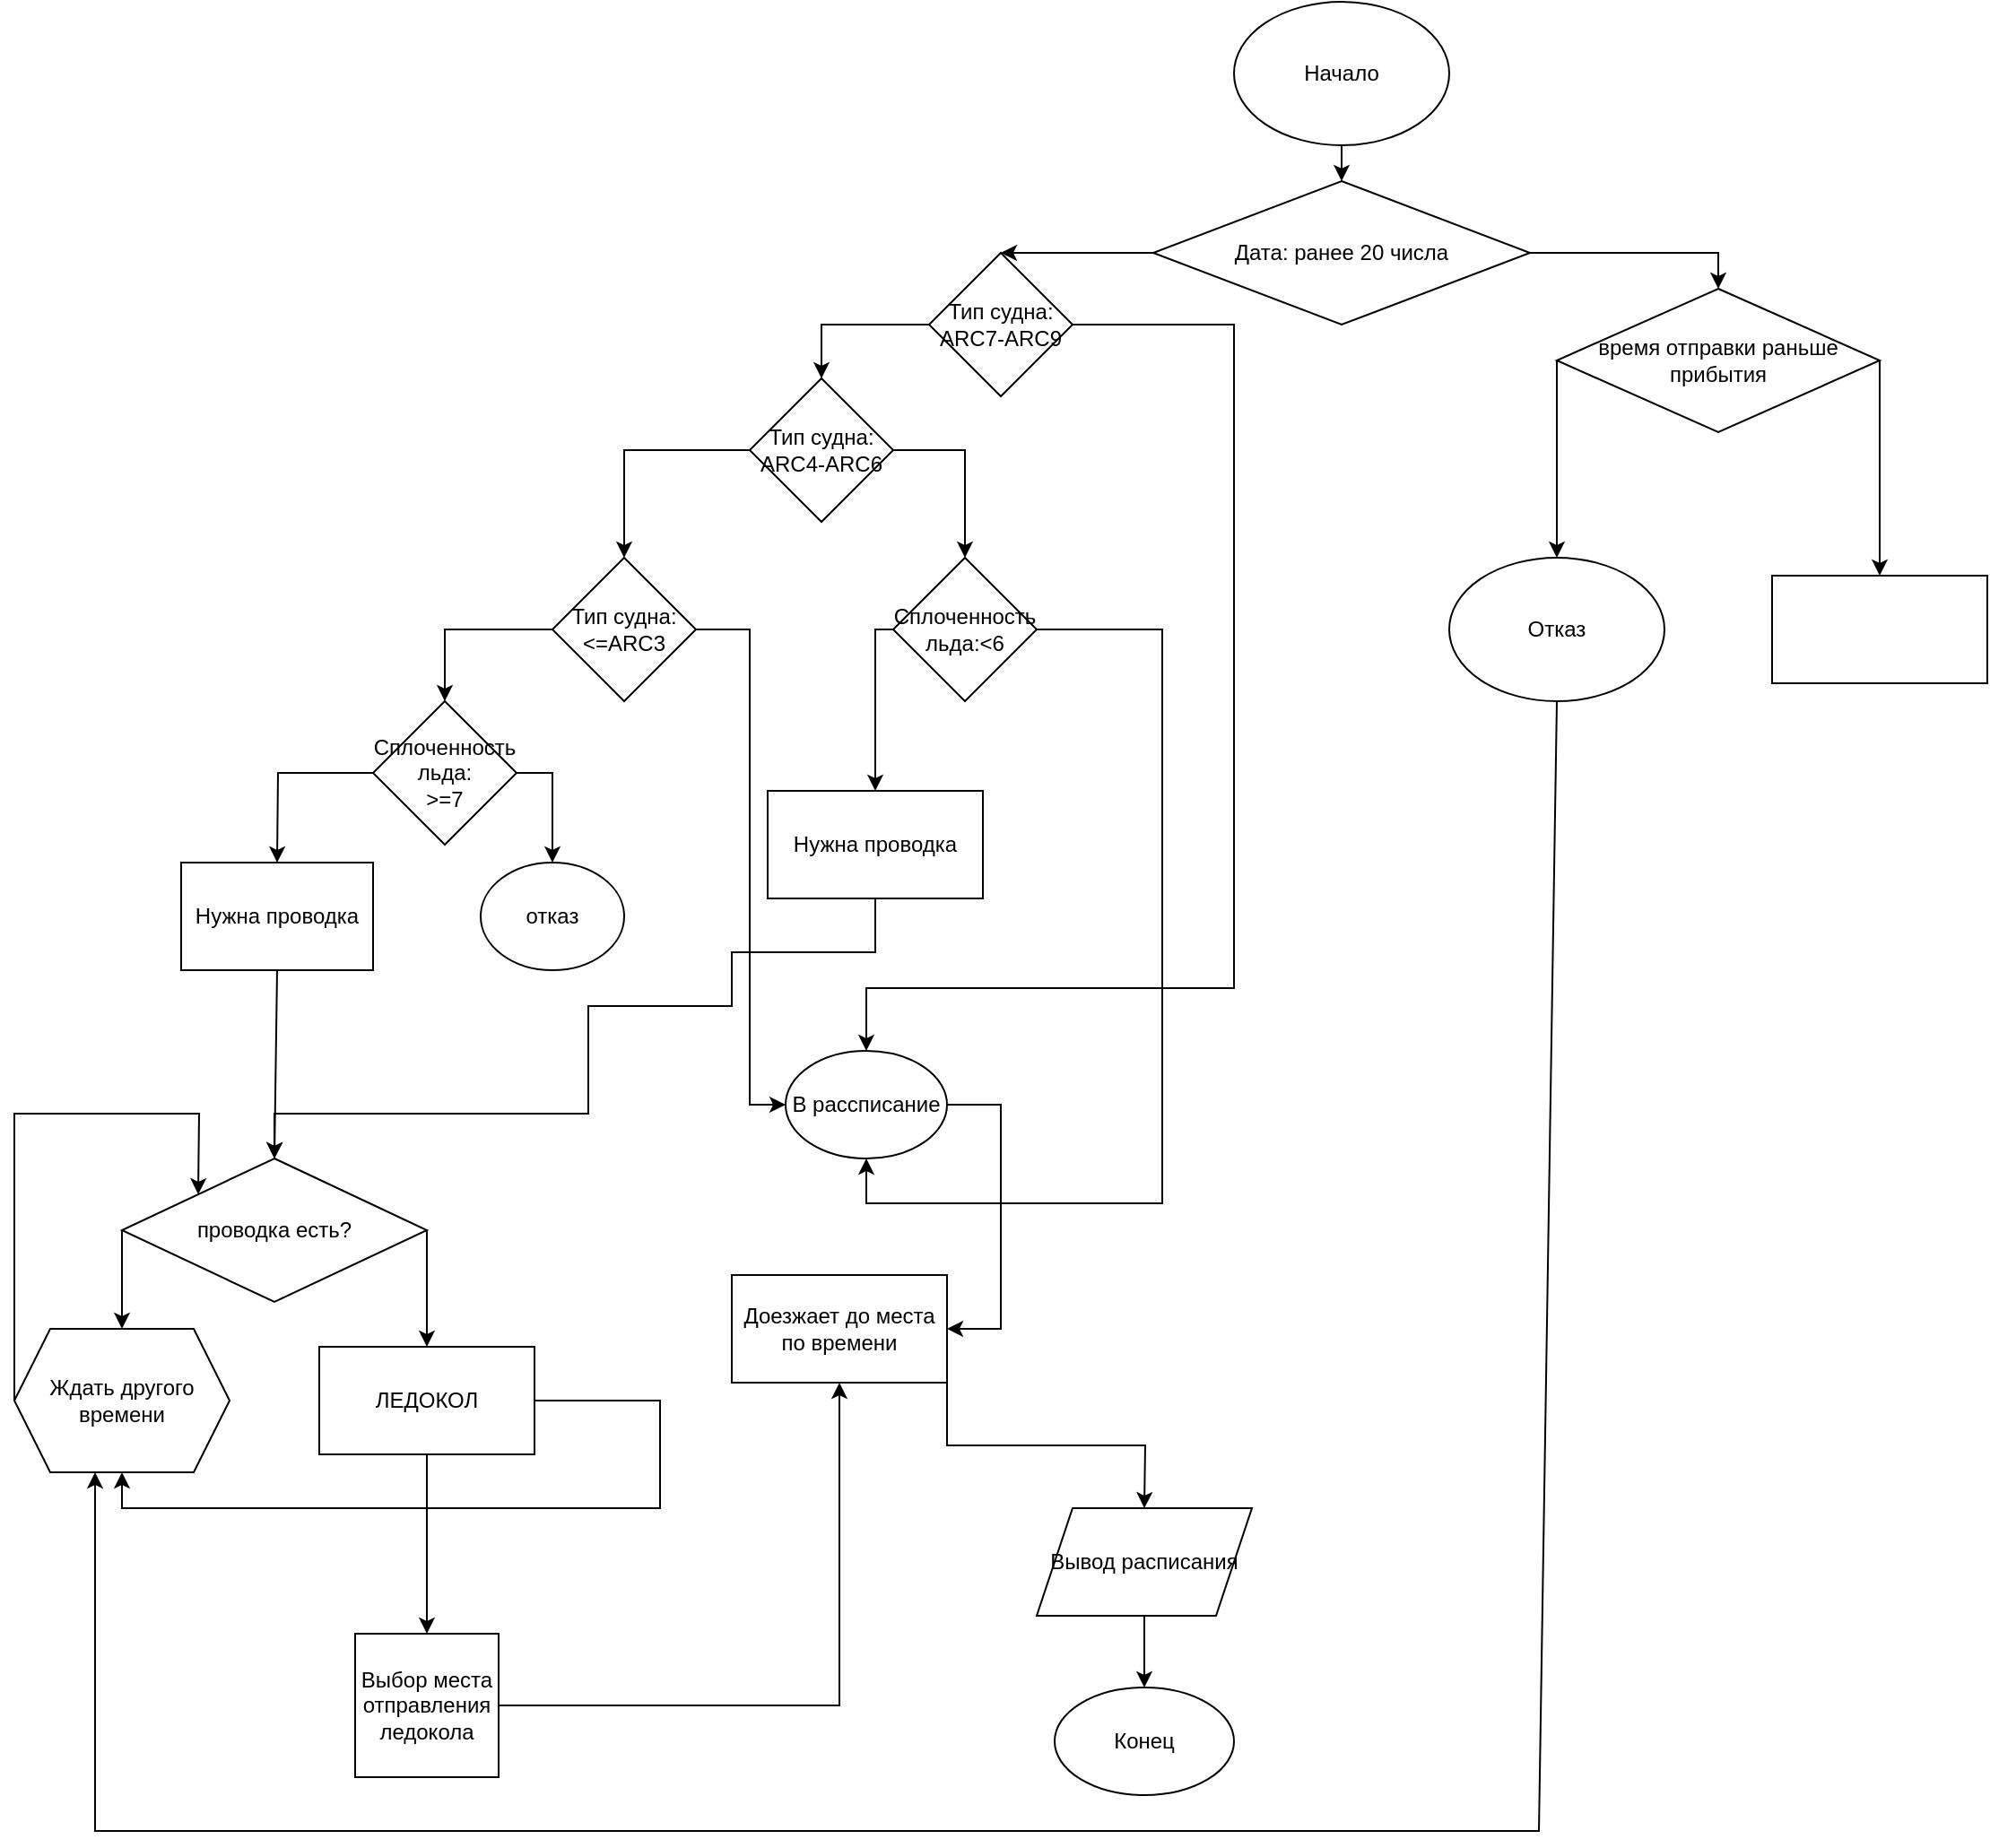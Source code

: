<mxfile version="21.7.4" type="device">
  <diagram name="Страница — 1" id="xVdVo04tID0D2aYNhXTf">
    <mxGraphModel dx="3341" dy="931" grid="1" gridSize="10" guides="1" tooltips="1" connect="1" arrows="1" fold="1" page="1" pageScale="1" pageWidth="827" pageHeight="1169" math="0" shadow="0">
      <root>
        <mxCell id="0" />
        <mxCell id="1" parent="0" />
        <mxCell id="_oTR98heOpkmDi01jxuz-1" value="Начало" style="ellipse;whiteSpace=wrap;html=1;" parent="1" vertex="1">
          <mxGeometry x="-360" width="120" height="80" as="geometry" />
        </mxCell>
        <mxCell id="_oTR98heOpkmDi01jxuz-2" value="Дата: ранее 20 числа" style="rhombus;whiteSpace=wrap;html=1;" parent="1" vertex="1">
          <mxGeometry x="-405" y="100" width="210" height="80" as="geometry" />
        </mxCell>
        <mxCell id="_oTR98heOpkmDi01jxuz-3" value="время отправки раньше прибытия" style="rhombus;whiteSpace=wrap;html=1;" parent="1" vertex="1">
          <mxGeometry x="-180" y="160" width="180" height="80" as="geometry" />
        </mxCell>
        <mxCell id="_oTR98heOpkmDi01jxuz-4" value="Тип судна: &lt;br&gt;ARC7-ARC9" style="rhombus;whiteSpace=wrap;html=1;" parent="1" vertex="1">
          <mxGeometry x="-530" y="140" width="80" height="80" as="geometry" />
        </mxCell>
        <mxCell id="_oTR98heOpkmDi01jxuz-5" value="Тип судна:&lt;br&gt;ARC4-ARC6" style="rhombus;whiteSpace=wrap;html=1;" parent="1" vertex="1">
          <mxGeometry x="-630" y="210" width="80" height="80" as="geometry" />
        </mxCell>
        <mxCell id="_oTR98heOpkmDi01jxuz-6" value="В рассписание" style="ellipse;whiteSpace=wrap;html=1;" parent="1" vertex="1">
          <mxGeometry x="-610" y="585" width="90" height="60" as="geometry" />
        </mxCell>
        <mxCell id="_oTR98heOpkmDi01jxuz-7" value="Тип судна:&lt;br&gt;&amp;lt;=ARC3" style="rhombus;whiteSpace=wrap;html=1;" parent="1" vertex="1">
          <mxGeometry x="-740" y="310" width="80" height="80" as="geometry" />
        </mxCell>
        <mxCell id="_oTR98heOpkmDi01jxuz-11" value="" style="endArrow=classic;html=1;rounded=0;exitX=1;exitY=0.5;exitDx=0;exitDy=0;entryX=0.5;entryY=0;entryDx=0;entryDy=0;" parent="1" source="_oTR98heOpkmDi01jxuz-4" target="_oTR98heOpkmDi01jxuz-6" edge="1">
          <mxGeometry width="50" height="50" relative="1" as="geometry">
            <mxPoint x="-340" y="410" as="sourcePoint" />
            <mxPoint x="-290" y="360" as="targetPoint" />
            <Array as="points">
              <mxPoint x="-360" y="180" />
              <mxPoint x="-360" y="370" />
              <mxPoint x="-360" y="550" />
              <mxPoint x="-565" y="550" />
            </Array>
          </mxGeometry>
        </mxCell>
        <mxCell id="_oTR98heOpkmDi01jxuz-12" value="" style="endArrow=classic;html=1;rounded=0;exitX=1;exitY=0.5;exitDx=0;exitDy=0;entryX=0.5;entryY=0;entryDx=0;entryDy=0;" parent="1" source="_oTR98heOpkmDi01jxuz-2" target="_oTR98heOpkmDi01jxuz-3" edge="1">
          <mxGeometry width="50" height="50" relative="1" as="geometry">
            <mxPoint x="-340" y="410" as="sourcePoint" />
            <mxPoint x="-290" y="360" as="targetPoint" />
            <Array as="points">
              <mxPoint x="-90" y="140" />
            </Array>
          </mxGeometry>
        </mxCell>
        <mxCell id="_oTR98heOpkmDi01jxuz-14" value="" style="endArrow=classic;html=1;rounded=0;exitX=0.5;exitY=1;exitDx=0;exitDy=0;" parent="1" source="_oTR98heOpkmDi01jxuz-1" target="_oTR98heOpkmDi01jxuz-2" edge="1">
          <mxGeometry width="50" height="50" relative="1" as="geometry">
            <mxPoint x="-340" y="410" as="sourcePoint" />
            <mxPoint x="-290" y="360" as="targetPoint" />
          </mxGeometry>
        </mxCell>
        <mxCell id="_oTR98heOpkmDi01jxuz-15" value="Сплоченность льда:&lt;br&gt;&amp;gt;=7" style="rhombus;whiteSpace=wrap;html=1;" parent="1" vertex="1">
          <mxGeometry x="-840" y="390" width="80" height="80" as="geometry" />
        </mxCell>
        <mxCell id="_oTR98heOpkmDi01jxuz-16" value="Сплоченность льда:&amp;lt;6" style="rhombus;whiteSpace=wrap;html=1;" parent="1" vertex="1">
          <mxGeometry x="-550" y="310" width="80" height="80" as="geometry" />
        </mxCell>
        <mxCell id="_oTR98heOpkmDi01jxuz-17" value="Нужна проводка" style="rounded=0;whiteSpace=wrap;html=1;" parent="1" vertex="1">
          <mxGeometry x="-620" y="440" width="120" height="60" as="geometry" />
        </mxCell>
        <mxCell id="_oTR98heOpkmDi01jxuz-18" value="" style="endArrow=classic;html=1;rounded=0;entryX=0;entryY=0.5;entryDx=0;entryDy=0;" parent="1" source="_oTR98heOpkmDi01jxuz-7" target="_oTR98heOpkmDi01jxuz-6" edge="1">
          <mxGeometry width="50" height="50" relative="1" as="geometry">
            <mxPoint x="-340" y="410" as="sourcePoint" />
            <mxPoint x="-290" y="360" as="targetPoint" />
            <Array as="points">
              <mxPoint x="-630" y="350" />
              <mxPoint x="-630" y="615" />
            </Array>
          </mxGeometry>
        </mxCell>
        <mxCell id="_oTR98heOpkmDi01jxuz-19" value="" style="endArrow=classic;html=1;rounded=0;exitX=1;exitY=0.5;exitDx=0;exitDy=0;entryX=0.5;entryY=0;entryDx=0;entryDy=0;" parent="1" source="_oTR98heOpkmDi01jxuz-5" target="_oTR98heOpkmDi01jxuz-16" edge="1">
          <mxGeometry width="50" height="50" relative="1" as="geometry">
            <mxPoint x="-340" y="410" as="sourcePoint" />
            <mxPoint x="-290" y="360" as="targetPoint" />
            <Array as="points">
              <mxPoint x="-510" y="250" />
            </Array>
          </mxGeometry>
        </mxCell>
        <mxCell id="_oTR98heOpkmDi01jxuz-20" value="" style="endArrow=classic;html=1;rounded=0;exitX=0;exitY=0.5;exitDx=0;exitDy=0;entryX=0.5;entryY=0;entryDx=0;entryDy=0;" parent="1" source="_oTR98heOpkmDi01jxuz-16" target="_oTR98heOpkmDi01jxuz-17" edge="1">
          <mxGeometry width="50" height="50" relative="1" as="geometry">
            <mxPoint x="-340" y="410" as="sourcePoint" />
            <mxPoint x="-290" y="360" as="targetPoint" />
            <Array as="points">
              <mxPoint x="-560" y="350" />
            </Array>
          </mxGeometry>
        </mxCell>
        <mxCell id="_oTR98heOpkmDi01jxuz-21" value="" style="endArrow=classic;html=1;rounded=0;exitX=0;exitY=0.5;exitDx=0;exitDy=0;entryX=0.5;entryY=0;entryDx=0;entryDy=0;" parent="1" source="_oTR98heOpkmDi01jxuz-4" target="_oTR98heOpkmDi01jxuz-5" edge="1">
          <mxGeometry width="50" height="50" relative="1" as="geometry">
            <mxPoint x="-340" y="410" as="sourcePoint" />
            <mxPoint x="-290" y="360" as="targetPoint" />
            <Array as="points">
              <mxPoint x="-590" y="180" />
            </Array>
          </mxGeometry>
        </mxCell>
        <mxCell id="_oTR98heOpkmDi01jxuz-22" value="" style="endArrow=classic;html=1;rounded=0;exitX=0;exitY=0.5;exitDx=0;exitDy=0;entryX=0.5;entryY=0;entryDx=0;entryDy=0;" parent="1" source="_oTR98heOpkmDi01jxuz-5" target="_oTR98heOpkmDi01jxuz-7" edge="1">
          <mxGeometry width="50" height="50" relative="1" as="geometry">
            <mxPoint x="-340" y="410" as="sourcePoint" />
            <mxPoint x="-290" y="360" as="targetPoint" />
            <Array as="points">
              <mxPoint x="-700" y="250" />
            </Array>
          </mxGeometry>
        </mxCell>
        <mxCell id="_oTR98heOpkmDi01jxuz-23" value="" style="endArrow=classic;html=1;rounded=0;exitX=0;exitY=0.5;exitDx=0;exitDy=0;entryX=0.5;entryY=0;entryDx=0;entryDy=0;" parent="1" source="_oTR98heOpkmDi01jxuz-7" target="_oTR98heOpkmDi01jxuz-15" edge="1">
          <mxGeometry width="50" height="50" relative="1" as="geometry">
            <mxPoint x="-340" y="410" as="sourcePoint" />
            <mxPoint x="-290" y="360" as="targetPoint" />
            <Array as="points">
              <mxPoint x="-800" y="350" />
            </Array>
          </mxGeometry>
        </mxCell>
        <mxCell id="_oTR98heOpkmDi01jxuz-24" value="отказ" style="ellipse;whiteSpace=wrap;html=1;" parent="1" vertex="1">
          <mxGeometry x="-780" y="480" width="80" height="60" as="geometry" />
        </mxCell>
        <mxCell id="_oTR98heOpkmDi01jxuz-25" value="" style="endArrow=classic;html=1;rounded=0;exitX=1;exitY=0.5;exitDx=0;exitDy=0;entryX=0.5;entryY=0;entryDx=0;entryDy=0;" parent="1" source="_oTR98heOpkmDi01jxuz-15" target="_oTR98heOpkmDi01jxuz-24" edge="1">
          <mxGeometry width="50" height="50" relative="1" as="geometry">
            <mxPoint x="-340" y="410" as="sourcePoint" />
            <mxPoint x="-290" y="360" as="targetPoint" />
            <Array as="points">
              <mxPoint x="-740" y="430" />
            </Array>
          </mxGeometry>
        </mxCell>
        <mxCell id="_oTR98heOpkmDi01jxuz-26" value="Нужна проводка" style="rounded=0;whiteSpace=wrap;html=1;" parent="1" vertex="1">
          <mxGeometry x="-947" y="480" width="107" height="60" as="geometry" />
        </mxCell>
        <mxCell id="_oTR98heOpkmDi01jxuz-27" value="" style="endArrow=classic;html=1;rounded=0;exitX=0;exitY=0.5;exitDx=0;exitDy=0;entryX=0.5;entryY=0;entryDx=0;entryDy=0;" parent="1" source="_oTR98heOpkmDi01jxuz-15" target="_oTR98heOpkmDi01jxuz-26" edge="1">
          <mxGeometry width="50" height="50" relative="1" as="geometry">
            <mxPoint x="-390" y="430" as="sourcePoint" />
            <mxPoint x="-340" y="380" as="targetPoint" />
            <Array as="points">
              <mxPoint x="-893" y="430" />
            </Array>
          </mxGeometry>
        </mxCell>
        <mxCell id="_oTR98heOpkmDi01jxuz-28" value="" style="endArrow=classic;html=1;rounded=0;exitX=1;exitY=0.5;exitDx=0;exitDy=0;entryX=0.5;entryY=1;entryDx=0;entryDy=0;" parent="1" source="_oTR98heOpkmDi01jxuz-16" target="_oTR98heOpkmDi01jxuz-6" edge="1">
          <mxGeometry width="50" height="50" relative="1" as="geometry">
            <mxPoint x="-390" y="430" as="sourcePoint" />
            <mxPoint x="-340" y="380" as="targetPoint" />
            <Array as="points">
              <mxPoint x="-400" y="350" />
              <mxPoint x="-400" y="670" />
              <mxPoint x="-565" y="670" />
            </Array>
          </mxGeometry>
        </mxCell>
        <mxCell id="_oTR98heOpkmDi01jxuz-29" value="" style="endArrow=classic;html=1;rounded=0;exitX=0;exitY=0.5;exitDx=0;exitDy=0;entryX=0.5;entryY=0;entryDx=0;entryDy=0;" parent="1" source="_oTR98heOpkmDi01jxuz-2" target="_oTR98heOpkmDi01jxuz-4" edge="1">
          <mxGeometry width="50" height="50" relative="1" as="geometry">
            <mxPoint x="-390" y="430" as="sourcePoint" />
            <mxPoint x="-340" y="380" as="targetPoint" />
          </mxGeometry>
        </mxCell>
        <mxCell id="y2h34z46ESaDn6cv843V-2" style="edgeStyle=orthogonalEdgeStyle;rounded=0;orthogonalLoop=1;jettySize=auto;html=1;exitX=1;exitY=1;exitDx=0;exitDy=0;" edge="1" parent="1" source="_oTR98heOpkmDi01jxuz-31">
          <mxGeometry relative="1" as="geometry">
            <mxPoint x="-410" y="840" as="targetPoint" />
          </mxGeometry>
        </mxCell>
        <mxCell id="_oTR98heOpkmDi01jxuz-31" value="Доезжает до места по времени" style="rounded=0;whiteSpace=wrap;html=1;" parent="1" vertex="1">
          <mxGeometry x="-640" y="710" width="120" height="60" as="geometry" />
        </mxCell>
        <mxCell id="_oTR98heOpkmDi01jxuz-32" value="" style="endArrow=classic;html=1;rounded=0;exitX=1;exitY=0.5;exitDx=0;exitDy=0;entryX=1;entryY=0.5;entryDx=0;entryDy=0;" parent="1" source="_oTR98heOpkmDi01jxuz-6" target="_oTR98heOpkmDi01jxuz-31" edge="1">
          <mxGeometry width="50" height="50" relative="1" as="geometry">
            <mxPoint x="-390" y="630" as="sourcePoint" />
            <mxPoint x="-340" y="580" as="targetPoint" />
            <Array as="points">
              <mxPoint x="-490" y="615" />
              <mxPoint x="-490" y="740" />
            </Array>
          </mxGeometry>
        </mxCell>
        <mxCell id="_oTR98heOpkmDi01jxuz-33" value="проводка есть?" style="rhombus;whiteSpace=wrap;html=1;" parent="1" vertex="1">
          <mxGeometry x="-980" y="645" width="170" height="80" as="geometry" />
        </mxCell>
        <mxCell id="_oTR98heOpkmDi01jxuz-34" value="" style="endArrow=classic;html=1;rounded=0;exitX=0.5;exitY=1;exitDx=0;exitDy=0;entryX=0.5;entryY=0;entryDx=0;entryDy=0;" parent="1" source="_oTR98heOpkmDi01jxuz-17" target="_oTR98heOpkmDi01jxuz-33" edge="1">
          <mxGeometry width="50" height="50" relative="1" as="geometry">
            <mxPoint x="-390" y="630" as="sourcePoint" />
            <mxPoint x="-340" y="580" as="targetPoint" />
            <Array as="points">
              <mxPoint x="-560" y="530" />
              <mxPoint x="-640" y="530" />
              <mxPoint x="-640" y="560" />
              <mxPoint x="-720" y="560" />
              <mxPoint x="-720" y="620" />
              <mxPoint x="-895" y="620" />
            </Array>
          </mxGeometry>
        </mxCell>
        <mxCell id="_oTR98heOpkmDi01jxuz-35" value="" style="endArrow=classic;html=1;rounded=0;exitX=0.5;exitY=1;exitDx=0;exitDy=0;entryX=0.5;entryY=0;entryDx=0;entryDy=0;" parent="1" source="_oTR98heOpkmDi01jxuz-26" target="_oTR98heOpkmDi01jxuz-33" edge="1">
          <mxGeometry width="50" height="50" relative="1" as="geometry">
            <mxPoint x="-390" y="630" as="sourcePoint" />
            <mxPoint x="-340" y="580" as="targetPoint" />
          </mxGeometry>
        </mxCell>
        <mxCell id="lyB_h2eWeHdwyziFDKnz-3" value="" style="endArrow=classic;html=1;rounded=0;" parent="1" edge="1">
          <mxGeometry width="50" height="50" relative="1" as="geometry">
            <mxPoint x="-180" y="200" as="sourcePoint" />
            <mxPoint x="-180" y="310" as="targetPoint" />
          </mxGeometry>
        </mxCell>
        <mxCell id="lyB_h2eWeHdwyziFDKnz-4" value="&lt;font style=&quot;vertical-align: inherit;&quot;&gt;&lt;font style=&quot;vertical-align: inherit;&quot;&gt;Отказ&lt;/font&gt;&lt;/font&gt;" style="ellipse;whiteSpace=wrap;html=1;" parent="1" vertex="1">
          <mxGeometry x="-240" y="310" width="120" height="80" as="geometry" />
        </mxCell>
        <mxCell id="lyB_h2eWeHdwyziFDKnz-6" value="" style="endArrow=classic;html=1;rounded=0;entryX=0.375;entryY=1;entryDx=0;entryDy=0;" parent="1" target="lyB_h2eWeHdwyziFDKnz-9" edge="1">
          <mxGeometry width="50" height="50" relative="1" as="geometry">
            <mxPoint x="-180" y="390" as="sourcePoint" />
            <mxPoint x="-180" y="440" as="targetPoint" />
            <Array as="points">
              <mxPoint x="-190" y="1020" />
              <mxPoint x="-650" y="1020" />
              <mxPoint x="-995" y="1020" />
            </Array>
          </mxGeometry>
        </mxCell>
        <mxCell id="lyB_h2eWeHdwyziFDKnz-7" value="" style="rounded=0;whiteSpace=wrap;html=1;" parent="1" vertex="1">
          <mxGeometry x="-60" y="320" width="120" height="60" as="geometry" />
        </mxCell>
        <mxCell id="lyB_h2eWeHdwyziFDKnz-8" value="" style="endArrow=classic;html=1;rounded=0;" parent="1" target="lyB_h2eWeHdwyziFDKnz-7" edge="1">
          <mxGeometry width="50" height="50" relative="1" as="geometry">
            <mxPoint y="200" as="sourcePoint" />
            <mxPoint x="50" y="150" as="targetPoint" />
          </mxGeometry>
        </mxCell>
        <mxCell id="lyB_h2eWeHdwyziFDKnz-9" value="&lt;font style=&quot;vertical-align: inherit;&quot;&gt;&lt;font style=&quot;vertical-align: inherit;&quot;&gt;Ждать другого времени&lt;/font&gt;&lt;/font&gt;" style="shape=hexagon;perimeter=hexagonPerimeter2;whiteSpace=wrap;html=1;fixedSize=1;" parent="1" vertex="1">
          <mxGeometry x="-1040" y="740" width="120" height="80" as="geometry" />
        </mxCell>
        <mxCell id="lyB_h2eWeHdwyziFDKnz-10" value="ЛЕДОКОЛ" style="rounded=0;whiteSpace=wrap;html=1;" parent="1" vertex="1">
          <mxGeometry x="-870" y="750" width="120" height="60" as="geometry" />
        </mxCell>
        <mxCell id="lyB_h2eWeHdwyziFDKnz-11" value="&lt;font style=&quot;vertical-align: inherit;&quot;&gt;&lt;font style=&quot;vertical-align: inherit;&quot;&gt;Выбор места отправления ледокола&lt;/font&gt;&lt;/font&gt;" style="whiteSpace=wrap;html=1;aspect=fixed;" parent="1" vertex="1">
          <mxGeometry x="-850" y="910" width="80" height="80" as="geometry" />
        </mxCell>
        <mxCell id="lyB_h2eWeHdwyziFDKnz-12" value="" style="endArrow=classic;html=1;rounded=0;entryX=0.5;entryY=0;entryDx=0;entryDy=0;" parent="1" target="lyB_h2eWeHdwyziFDKnz-11" edge="1">
          <mxGeometry width="50" height="50" relative="1" as="geometry">
            <mxPoint x="-810" y="810" as="sourcePoint" />
            <mxPoint x="-760" y="760" as="targetPoint" />
          </mxGeometry>
        </mxCell>
        <mxCell id="lyB_h2eWeHdwyziFDKnz-13" value="" style="endArrow=classic;html=1;rounded=0;exitX=1;exitY=0.5;exitDx=0;exitDy=0;" parent="1" source="_oTR98heOpkmDi01jxuz-33" target="lyB_h2eWeHdwyziFDKnz-10" edge="1">
          <mxGeometry width="50" height="50" relative="1" as="geometry">
            <mxPoint x="-810" y="690" as="sourcePoint" />
            <mxPoint x="-770" y="725" as="targetPoint" />
          </mxGeometry>
        </mxCell>
        <mxCell id="lyB_h2eWeHdwyziFDKnz-14" value="" style="endArrow=classic;html=1;rounded=0;exitX=0;exitY=0.5;exitDx=0;exitDy=0;entryX=0.5;entryY=0;entryDx=0;entryDy=0;" parent="1" source="_oTR98heOpkmDi01jxuz-33" target="lyB_h2eWeHdwyziFDKnz-9" edge="1">
          <mxGeometry width="50" height="50" relative="1" as="geometry">
            <mxPoint x="-1050" y="670" as="sourcePoint" />
            <mxPoint x="-1000" y="620" as="targetPoint" />
          </mxGeometry>
        </mxCell>
        <mxCell id="lyB_h2eWeHdwyziFDKnz-15" value="" style="endArrow=classic;html=1;rounded=0;entryX=0.5;entryY=1;entryDx=0;entryDy=0;" parent="1" target="_oTR98heOpkmDi01jxuz-31" edge="1">
          <mxGeometry width="50" height="50" relative="1" as="geometry">
            <mxPoint x="-770" y="950" as="sourcePoint" />
            <mxPoint x="-720" y="900" as="targetPoint" />
            <Array as="points">
              <mxPoint x="-580" y="950" />
            </Array>
          </mxGeometry>
        </mxCell>
        <mxCell id="lyB_h2eWeHdwyziFDKnz-16" value="" style="endArrow=classic;html=1;rounded=0;entryX=0;entryY=0;entryDx=0;entryDy=0;" parent="1" target="_oTR98heOpkmDi01jxuz-33" edge="1">
          <mxGeometry width="50" height="50" relative="1" as="geometry">
            <mxPoint x="-1040" y="780" as="sourcePoint" />
            <mxPoint x="-940" y="640" as="targetPoint" />
            <Array as="points">
              <mxPoint x="-1040" y="620" />
              <mxPoint x="-937" y="620" />
            </Array>
          </mxGeometry>
        </mxCell>
        <mxCell id="lyB_h2eWeHdwyziFDKnz-17" value="" style="endArrow=classic;html=1;rounded=0;entryX=0.5;entryY=1;entryDx=0;entryDy=0;" parent="1" target="lyB_h2eWeHdwyziFDKnz-9" edge="1">
          <mxGeometry width="50" height="50" relative="1" as="geometry">
            <mxPoint x="-750" y="780" as="sourcePoint" />
            <mxPoint x="-1060" y="850" as="targetPoint" />
            <Array as="points">
              <mxPoint x="-680" y="780" />
              <mxPoint x="-680" y="840" />
              <mxPoint x="-980" y="840" />
            </Array>
          </mxGeometry>
        </mxCell>
        <mxCell id="y2h34z46ESaDn6cv843V-5" style="edgeStyle=orthogonalEdgeStyle;rounded=0;orthogonalLoop=1;jettySize=auto;html=1;exitX=0.5;exitY=1;exitDx=0;exitDy=0;entryX=0.5;entryY=0;entryDx=0;entryDy=0;" edge="1" parent="1" source="y2h34z46ESaDn6cv843V-3" target="y2h34z46ESaDn6cv843V-4">
          <mxGeometry relative="1" as="geometry" />
        </mxCell>
        <mxCell id="y2h34z46ESaDn6cv843V-3" value="Вывод расписания" style="shape=parallelogram;perimeter=parallelogramPerimeter;whiteSpace=wrap;html=1;fixedSize=1;" vertex="1" parent="1">
          <mxGeometry x="-470" y="840" width="120" height="60" as="geometry" />
        </mxCell>
        <mxCell id="y2h34z46ESaDn6cv843V-4" value="Конец" style="ellipse;whiteSpace=wrap;html=1;" vertex="1" parent="1">
          <mxGeometry x="-460" y="940" width="100" height="60" as="geometry" />
        </mxCell>
      </root>
    </mxGraphModel>
  </diagram>
</mxfile>
